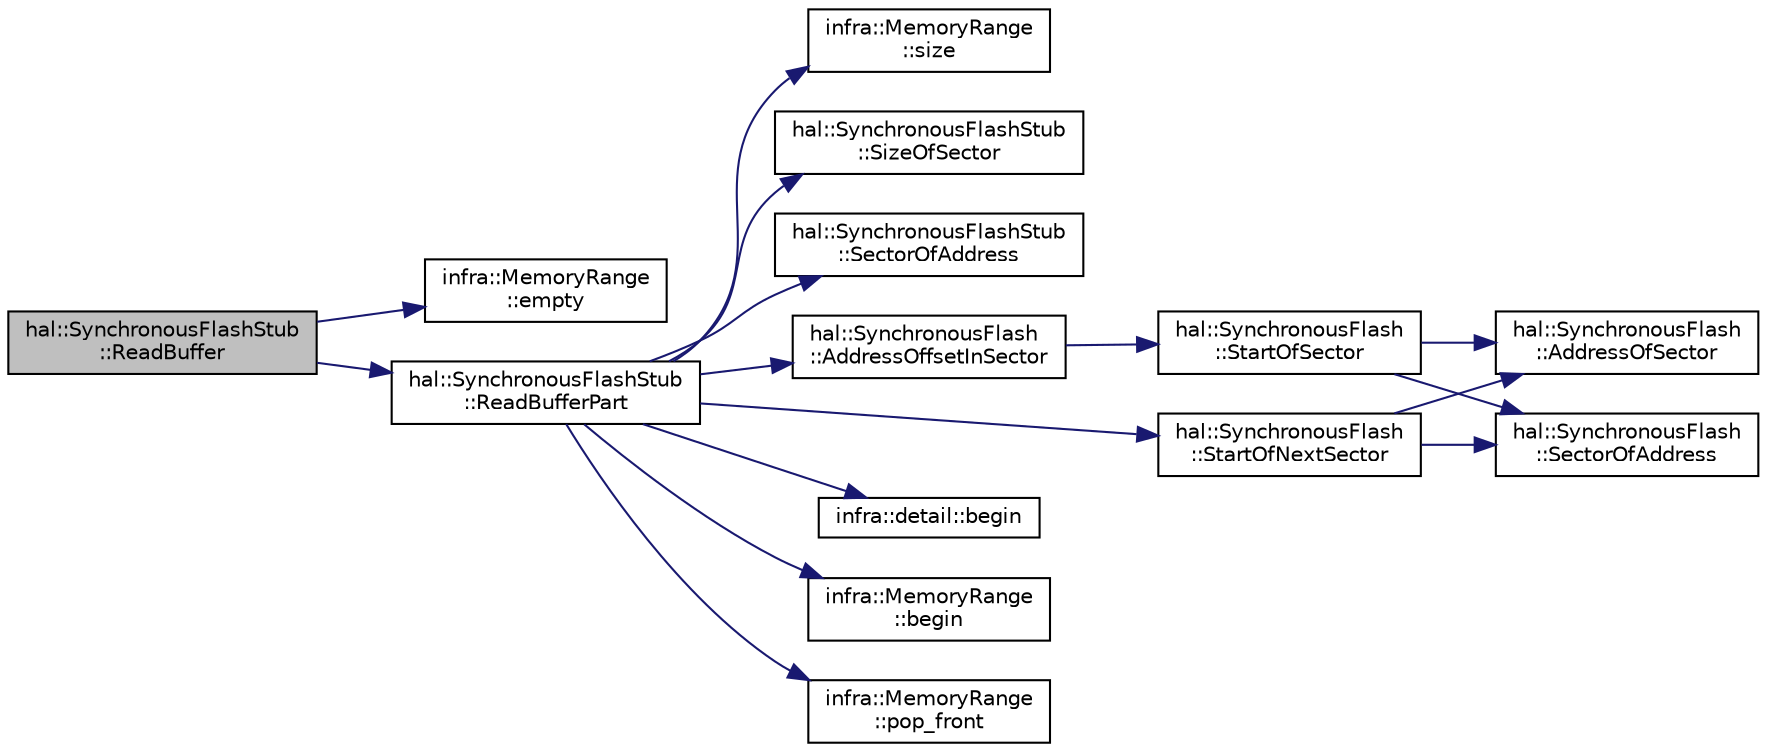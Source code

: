 digraph "hal::SynchronousFlashStub::ReadBuffer"
{
 // INTERACTIVE_SVG=YES
  edge [fontname="Helvetica",fontsize="10",labelfontname="Helvetica",labelfontsize="10"];
  node [fontname="Helvetica",fontsize="10",shape=record];
  rankdir="LR";
  Node21 [label="hal::SynchronousFlashStub\l::ReadBuffer",height=0.2,width=0.4,color="black", fillcolor="grey75", style="filled", fontcolor="black"];
  Node21 -> Node22 [color="midnightblue",fontsize="10",style="solid",fontname="Helvetica"];
  Node22 [label="infra::MemoryRange\l::empty",height=0.2,width=0.4,color="black", fillcolor="white", style="filled",URL="$d0/d6d/classinfra_1_1_memory_range.html#a0dc90caa282524ee9828bf8128e3a569"];
  Node21 -> Node23 [color="midnightblue",fontsize="10",style="solid",fontname="Helvetica"];
  Node23 [label="hal::SynchronousFlashStub\l::ReadBufferPart",height=0.2,width=0.4,color="black", fillcolor="white", style="filled",URL="$d8/d61/classhal_1_1_synchronous_flash_stub.html#a4afa315d39b27c0e055482ac8a983126"];
  Node23 -> Node24 [color="midnightblue",fontsize="10",style="solid",fontname="Helvetica"];
  Node24 [label="infra::MemoryRange\l::size",height=0.2,width=0.4,color="black", fillcolor="white", style="filled",URL="$d0/d6d/classinfra_1_1_memory_range.html#ae8fbbf531d3696b6a64ac13385acdc66"];
  Node23 -> Node25 [color="midnightblue",fontsize="10",style="solid",fontname="Helvetica"];
  Node25 [label="hal::SynchronousFlashStub\l::SizeOfSector",height=0.2,width=0.4,color="black", fillcolor="white", style="filled",URL="$d8/d61/classhal_1_1_synchronous_flash_stub.html#a4d5ab2fd6677c1804c00f7e1a1492605"];
  Node23 -> Node26 [color="midnightblue",fontsize="10",style="solid",fontname="Helvetica"];
  Node26 [label="hal::SynchronousFlashStub\l::SectorOfAddress",height=0.2,width=0.4,color="black", fillcolor="white", style="filled",URL="$d8/d61/classhal_1_1_synchronous_flash_stub.html#a02f1c6158858410c26426d7a2c56dd46"];
  Node23 -> Node27 [color="midnightblue",fontsize="10",style="solid",fontname="Helvetica"];
  Node27 [label="hal::SynchronousFlash\l::AddressOffsetInSector",height=0.2,width=0.4,color="black", fillcolor="white", style="filled",URL="$d5/dff/classhal_1_1_synchronous_flash.html#ae0ffa50633226598ff634051fdf07530"];
  Node27 -> Node28 [color="midnightblue",fontsize="10",style="solid",fontname="Helvetica"];
  Node28 [label="hal::SynchronousFlash\l::StartOfSector",height=0.2,width=0.4,color="black", fillcolor="white", style="filled",URL="$d5/dff/classhal_1_1_synchronous_flash.html#a2b4419e346a7d9feecb65501c61a6f8e"];
  Node28 -> Node29 [color="midnightblue",fontsize="10",style="solid",fontname="Helvetica"];
  Node29 [label="hal::SynchronousFlash\l::AddressOfSector",height=0.2,width=0.4,color="black", fillcolor="white", style="filled",URL="$d5/dff/classhal_1_1_synchronous_flash.html#a1e8a643bee9d6a9c199ed42957201500"];
  Node28 -> Node30 [color="midnightblue",fontsize="10",style="solid",fontname="Helvetica"];
  Node30 [label="hal::SynchronousFlash\l::SectorOfAddress",height=0.2,width=0.4,color="black", fillcolor="white", style="filled",URL="$d5/dff/classhal_1_1_synchronous_flash.html#a4414c85ecb179359e5d0dc1c830cc903"];
  Node23 -> Node31 [color="midnightblue",fontsize="10",style="solid",fontname="Helvetica"];
  Node31 [label="infra::detail::begin",height=0.2,width=0.4,color="black", fillcolor="white", style="filled",URL="$d2/dc5/namespaceinfra_1_1detail.html#ad178b71c4a19a9b0bfe48a065920cf8c"];
  Node23 -> Node32 [color="midnightblue",fontsize="10",style="solid",fontname="Helvetica"];
  Node32 [label="infra::MemoryRange\l::begin",height=0.2,width=0.4,color="black", fillcolor="white", style="filled",URL="$d0/d6d/classinfra_1_1_memory_range.html#a7a83ceae17802af5ecebfb9557912ece"];
  Node23 -> Node33 [color="midnightblue",fontsize="10",style="solid",fontname="Helvetica"];
  Node33 [label="infra::MemoryRange\l::pop_front",height=0.2,width=0.4,color="black", fillcolor="white", style="filled",URL="$d0/d6d/classinfra_1_1_memory_range.html#adf5b31ae0a4ccba88bb4b284935e8a1a"];
  Node23 -> Node34 [color="midnightblue",fontsize="10",style="solid",fontname="Helvetica"];
  Node34 [label="hal::SynchronousFlash\l::StartOfNextSector",height=0.2,width=0.4,color="black", fillcolor="white", style="filled",URL="$d5/dff/classhal_1_1_synchronous_flash.html#a1d188f8a95ed195d4b3c79e74b52cd43"];
  Node34 -> Node29 [color="midnightblue",fontsize="10",style="solid",fontname="Helvetica"];
  Node34 -> Node30 [color="midnightblue",fontsize="10",style="solid",fontname="Helvetica"];
}
